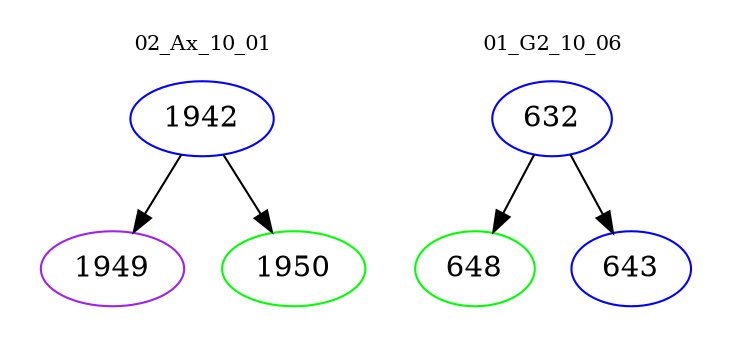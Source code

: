 digraph{
subgraph cluster_0 {
color = white
label = "02_Ax_10_01";
fontsize=10;
T0_1942 [label="1942", color="blue"]
T0_1942 -> T0_1949 [color="black"]
T0_1949 [label="1949", color="purple"]
T0_1942 -> T0_1950 [color="black"]
T0_1950 [label="1950", color="green"]
}
subgraph cluster_1 {
color = white
label = "01_G2_10_06";
fontsize=10;
T1_632 [label="632", color="blue"]
T1_632 -> T1_648 [color="black"]
T1_648 [label="648", color="green"]
T1_632 -> T1_643 [color="black"]
T1_643 [label="643", color="blue"]
}
}
